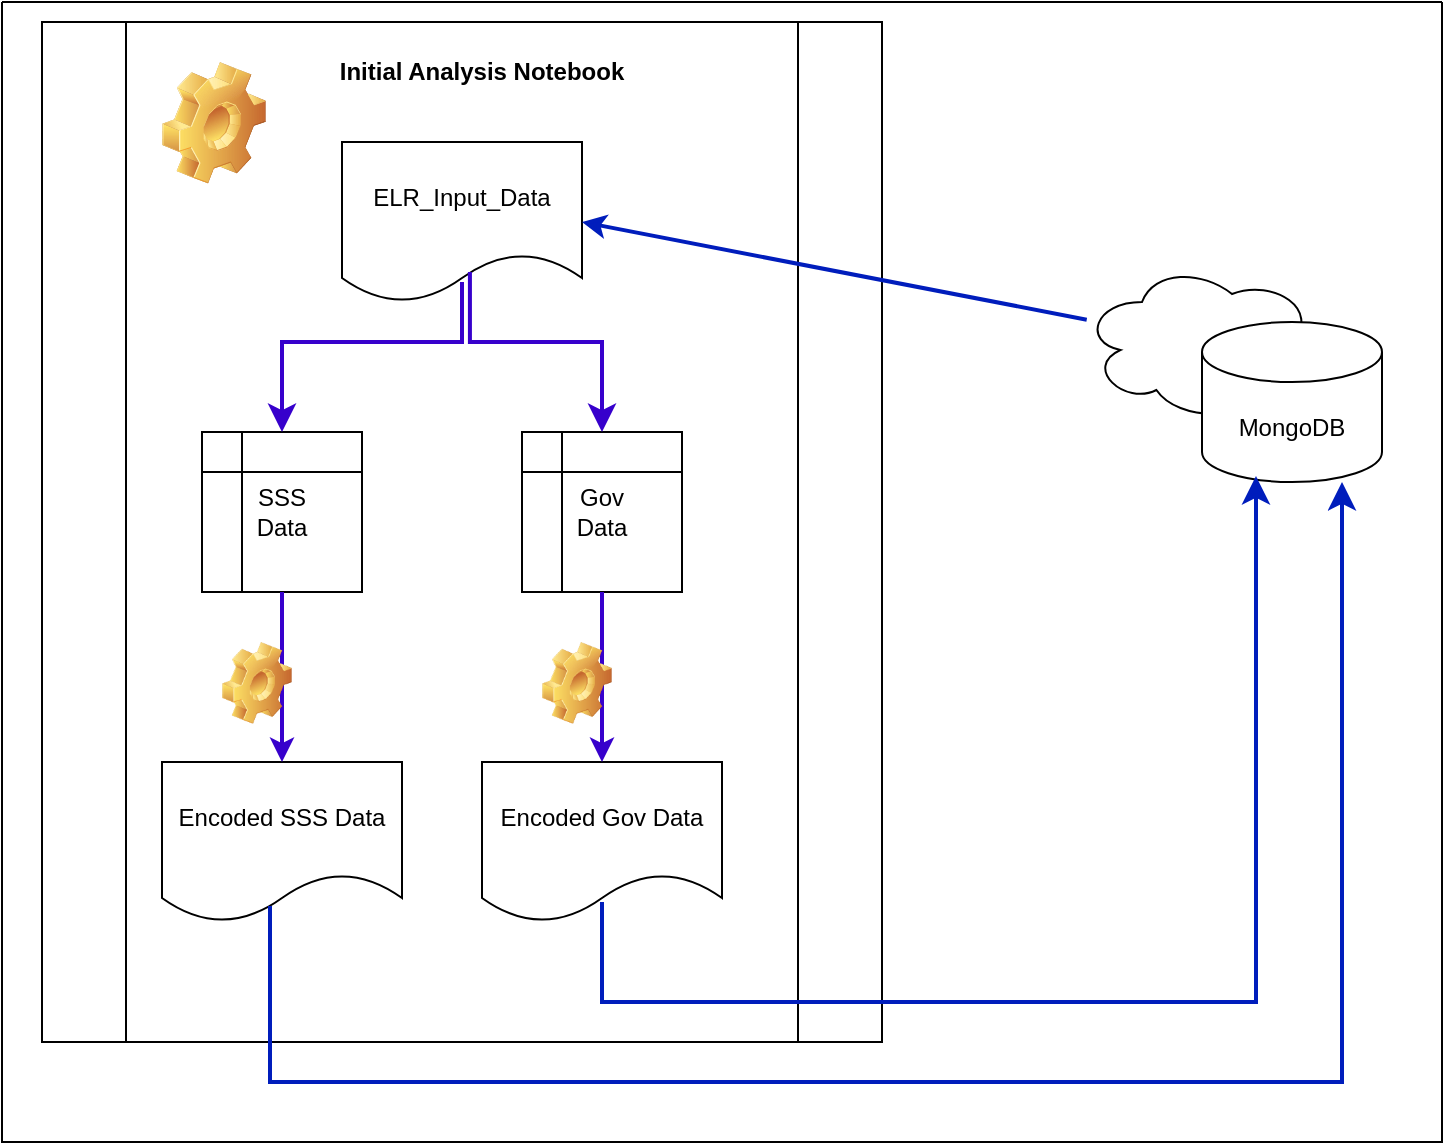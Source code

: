<mxfile version="22.1.16" type="device">
  <diagram name="Page-1" id="JyYrX4iQztOFAPufU9wR">
    <mxGraphModel dx="1065" dy="1090" grid="1" gridSize="10" guides="1" tooltips="1" connect="1" arrows="1" fold="1" page="1" pageScale="1" pageWidth="850" pageHeight="1100" math="0" shadow="0">
      <root>
        <mxCell id="0" />
        <mxCell id="1" parent="0" />
        <mxCell id="RIB-wG14Dxrx7R3ly12y-6" value="" style="shape=process;whiteSpace=wrap;html=1;backgroundOutline=1;" vertex="1" parent="1">
          <mxGeometry x="30" y="20" width="420" height="510" as="geometry" />
        </mxCell>
        <mxCell id="RIB-wG14Dxrx7R3ly12y-2" value="ELR_Input_Data" style="shape=document;whiteSpace=wrap;html=1;boundedLbl=1;" vertex="1" parent="1">
          <mxGeometry x="180" y="80" width="120" height="80" as="geometry" />
        </mxCell>
        <mxCell id="RIB-wG14Dxrx7R3ly12y-5" value="" style="group" vertex="1" connectable="0" parent="1">
          <mxGeometry x="550" y="140" width="150" height="110" as="geometry" />
        </mxCell>
        <mxCell id="RIB-wG14Dxrx7R3ly12y-3" value="" style="ellipse;shape=cloud;whiteSpace=wrap;html=1;" vertex="1" parent="RIB-wG14Dxrx7R3ly12y-5">
          <mxGeometry width="120" height="80" as="geometry" />
        </mxCell>
        <mxCell id="RIB-wG14Dxrx7R3ly12y-4" value="MongoDB" style="shape=cylinder3;whiteSpace=wrap;html=1;boundedLbl=1;backgroundOutline=1;size=15;" vertex="1" parent="RIB-wG14Dxrx7R3ly12y-5">
          <mxGeometry x="60" y="30" width="90" height="80" as="geometry" />
        </mxCell>
        <mxCell id="RIB-wG14Dxrx7R3ly12y-7" value="" style="endArrow=classic;html=1;rounded=0;entryX=1;entryY=0.5;entryDx=0;entryDy=0;fillColor=#0050ef;strokeColor=#001DBC;strokeWidth=2;" edge="1" parent="1" source="RIB-wG14Dxrx7R3ly12y-3" target="RIB-wG14Dxrx7R3ly12y-2">
          <mxGeometry width="50" height="50" relative="1" as="geometry">
            <mxPoint x="390" y="580" as="sourcePoint" />
            <mxPoint x="440" y="530" as="targetPoint" />
          </mxGeometry>
        </mxCell>
        <mxCell id="RIB-wG14Dxrx7R3ly12y-8" value="&lt;div&gt;SSS&lt;/div&gt;&lt;div&gt;Data&lt;br&gt;&lt;/div&gt;" style="shape=internalStorage;whiteSpace=wrap;html=1;backgroundOutline=1;" vertex="1" parent="1">
          <mxGeometry x="110" y="225" width="80" height="80" as="geometry" />
        </mxCell>
        <mxCell id="RIB-wG14Dxrx7R3ly12y-9" value="&lt;div&gt;Gov&lt;/div&gt;&lt;div&gt;Data&lt;br&gt;&lt;/div&gt;" style="shape=internalStorage;whiteSpace=wrap;html=1;backgroundOutline=1;" vertex="1" parent="1">
          <mxGeometry x="270" y="225" width="80" height="80" as="geometry" />
        </mxCell>
        <mxCell id="RIB-wG14Dxrx7R3ly12y-12" value="Encoded SSS Data" style="shape=document;whiteSpace=wrap;html=1;boundedLbl=1;" vertex="1" parent="1">
          <mxGeometry x="90" y="390" width="120" height="80" as="geometry" />
        </mxCell>
        <mxCell id="RIB-wG14Dxrx7R3ly12y-13" value="Encoded Gov Data" style="shape=document;whiteSpace=wrap;html=1;boundedLbl=1;" vertex="1" parent="1">
          <mxGeometry x="250" y="390" width="120" height="80" as="geometry" />
        </mxCell>
        <mxCell id="RIB-wG14Dxrx7R3ly12y-18" value="" style="endArrow=classic;html=1;rounded=0;exitX=0.5;exitY=1;exitDx=0;exitDy=0;entryX=0.5;entryY=0;entryDx=0;entryDy=0;fillColor=#6a00ff;strokeColor=#3700CC;strokeWidth=2;" edge="1" parent="1" source="RIB-wG14Dxrx7R3ly12y-8" target="RIB-wG14Dxrx7R3ly12y-12">
          <mxGeometry width="50" height="50" relative="1" as="geometry">
            <mxPoint x="390" y="580" as="sourcePoint" />
            <mxPoint x="440" y="530" as="targetPoint" />
          </mxGeometry>
        </mxCell>
        <mxCell id="RIB-wG14Dxrx7R3ly12y-19" value="" style="endArrow=classic;html=1;rounded=0;exitX=0.5;exitY=1;exitDx=0;exitDy=0;entryX=0.5;entryY=0;entryDx=0;entryDy=0;fillColor=#6a00ff;strokeColor=#3700CC;strokeWidth=2;" edge="1" parent="1" source="RIB-wG14Dxrx7R3ly12y-9" target="RIB-wG14Dxrx7R3ly12y-13">
          <mxGeometry width="50" height="50" relative="1" as="geometry">
            <mxPoint x="160" y="315" as="sourcePoint" />
            <mxPoint x="160" y="400" as="targetPoint" />
          </mxGeometry>
        </mxCell>
        <mxCell id="RIB-wG14Dxrx7R3ly12y-20" style="edgeStyle=orthogonalEdgeStyle;rounded=0;orthogonalLoop=1;jettySize=auto;html=1;exitX=0.5;exitY=1;exitDx=0;exitDy=0;" edge="1" parent="1" source="RIB-wG14Dxrx7R3ly12y-6" target="RIB-wG14Dxrx7R3ly12y-6">
          <mxGeometry relative="1" as="geometry" />
        </mxCell>
        <mxCell id="RIB-wG14Dxrx7R3ly12y-24" value="" style="swimlane;startSize=0;strokeWidth=1;" vertex="1" parent="1">
          <mxGeometry x="10" y="10" width="720" height="570" as="geometry" />
        </mxCell>
        <mxCell id="RIB-wG14Dxrx7R3ly12y-25" value="Initial Analysis Notebook" style="text;html=1;strokeColor=none;fillColor=none;align=center;verticalAlign=middle;whiteSpace=wrap;rounded=0;fontStyle=1" vertex="1" parent="RIB-wG14Dxrx7R3ly12y-24">
          <mxGeometry x="150" y="20" width="180" height="30" as="geometry" />
        </mxCell>
        <mxCell id="RIB-wG14Dxrx7R3ly12y-26" value="" style="shape=image;html=1;verticalLabelPosition=bottom;verticalAlign=top;imageAspect=1;aspect=fixed;image=img/clipart/Gear_128x128.png" vertex="1" parent="RIB-wG14Dxrx7R3ly12y-24">
          <mxGeometry x="80" y="30" width="52" height="61" as="geometry" />
        </mxCell>
        <mxCell id="RIB-wG14Dxrx7R3ly12y-27" value="" style="shape=image;html=1;verticalLabelPosition=bottom;verticalAlign=top;imageAspect=1;aspect=fixed;image=img/clipart/Gear_128x128.png" vertex="1" parent="RIB-wG14Dxrx7R3ly12y-24">
          <mxGeometry x="110" y="320" width="34.95" height="41" as="geometry" />
        </mxCell>
        <mxCell id="RIB-wG14Dxrx7R3ly12y-29" value="" style="shape=image;html=1;verticalLabelPosition=bottom;verticalAlign=top;imageAspect=1;aspect=fixed;image=img/clipart/Gear_128x128.png" vertex="1" parent="RIB-wG14Dxrx7R3ly12y-24">
          <mxGeometry x="270" y="320" width="34.95" height="41" as="geometry" />
        </mxCell>
        <mxCell id="RIB-wG14Dxrx7R3ly12y-30" value="" style="edgeStyle=elbowEdgeStyle;elbow=vertical;endArrow=classic;html=1;curved=0;rounded=0;endSize=8;startSize=8;exitX=0.45;exitY=0.9;exitDx=0;exitDy=0;exitPerimeter=0;fillColor=#0050ef;strokeColor=#001DBC;strokeWidth=2;" edge="1" parent="1" source="RIB-wG14Dxrx7R3ly12y-12">
          <mxGeometry width="50" height="50" relative="1" as="geometry">
            <mxPoint x="240" y="690" as="sourcePoint" />
            <mxPoint x="680" y="250" as="targetPoint" />
            <Array as="points">
              <mxPoint x="410" y="550" />
            </Array>
          </mxGeometry>
        </mxCell>
        <mxCell id="RIB-wG14Dxrx7R3ly12y-31" value="" style="edgeStyle=elbowEdgeStyle;elbow=horizontal;endArrow=classic;html=1;curved=0;rounded=0;endSize=8;startSize=8;exitX=0.5;exitY=0.875;exitDx=0;exitDy=0;exitPerimeter=0;entryX=0.3;entryY=0.963;entryDx=0;entryDy=0;entryPerimeter=0;fillColor=#0050ef;strokeColor=#001DBC;strokeWidth=2;" edge="1" parent="1" source="RIB-wG14Dxrx7R3ly12y-13" target="RIB-wG14Dxrx7R3ly12y-4">
          <mxGeometry width="50" height="50" relative="1" as="geometry">
            <mxPoint x="530" y="500" as="sourcePoint" />
            <mxPoint x="580" y="450" as="targetPoint" />
            <Array as="points">
              <mxPoint x="470" y="510" />
            </Array>
          </mxGeometry>
        </mxCell>
        <mxCell id="RIB-wG14Dxrx7R3ly12y-33" value="" style="edgeStyle=elbowEdgeStyle;elbow=vertical;endArrow=classic;html=1;curved=0;rounded=0;endSize=8;startSize=8;entryX=0.5;entryY=0;entryDx=0;entryDy=0;exitX=0.533;exitY=0.813;exitDx=0;exitDy=0;exitPerimeter=0;fillColor=#6a00ff;strokeColor=#3700CC;strokeWidth=2;" edge="1" parent="1" source="RIB-wG14Dxrx7R3ly12y-2" target="RIB-wG14Dxrx7R3ly12y-9">
          <mxGeometry width="50" height="50" relative="1" as="geometry">
            <mxPoint x="260" y="220" as="sourcePoint" />
            <mxPoint x="310" y="170" as="targetPoint" />
            <Array as="points">
              <mxPoint x="270" y="180" />
            </Array>
          </mxGeometry>
        </mxCell>
        <mxCell id="RIB-wG14Dxrx7R3ly12y-34" value="" style="edgeStyle=elbowEdgeStyle;elbow=vertical;endArrow=classic;html=1;curved=0;rounded=0;endSize=8;startSize=8;entryX=0.5;entryY=0;entryDx=0;entryDy=0;fillColor=#6a00ff;strokeColor=#3700CC;strokeWidth=2;" edge="1" parent="1" target="RIB-wG14Dxrx7R3ly12y-8">
          <mxGeometry width="50" height="50" relative="1" as="geometry">
            <mxPoint x="240" y="150" as="sourcePoint" />
            <mxPoint x="320" y="235" as="targetPoint" />
            <Array as="points">
              <mxPoint x="200" y="180" />
            </Array>
          </mxGeometry>
        </mxCell>
      </root>
    </mxGraphModel>
  </diagram>
</mxfile>
